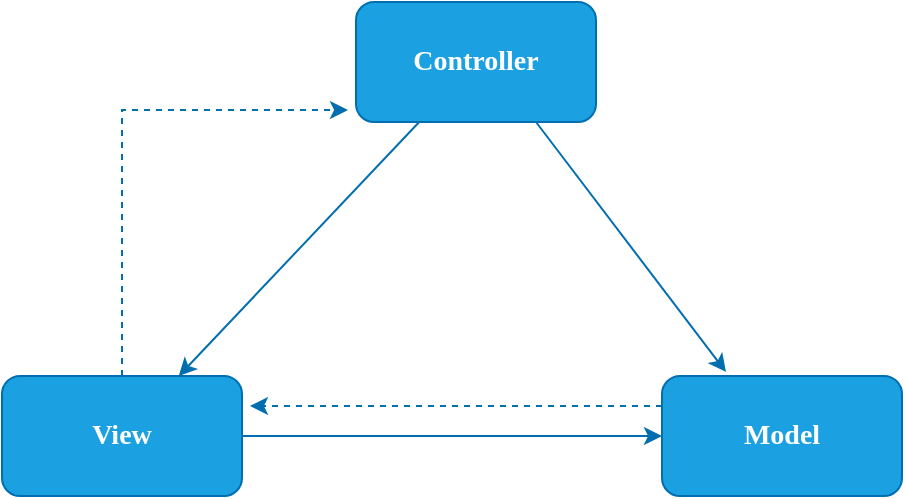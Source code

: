 <mxfile version="13.4.4" type="device"><diagram id="lEL4uRG9aX4dU989qF87" name="Page-1"><mxGraphModel dx="1422" dy="762" grid="0" gridSize="10" guides="1" tooltips="1" connect="1" arrows="1" fold="1" page="1" pageScale="1" pageWidth="827" pageHeight="1169" math="0" shadow="0"><root><mxCell id="0"/><mxCell id="1" parent="0"/><mxCell id="w8n0BtF2j3Cc0QMAuJcq-2" value="" style="rounded=0;orthogonalLoop=1;jettySize=auto;html=1;fontFamily=Times New Roman;fontStyle=1;fillColor=#1ba1e2;strokeColor=#006EAF;" edge="1" parent="1" source="w8n0BtF2j3Cc0QMAuJcq-1" target="2"><mxGeometry relative="1" as="geometry"/></mxCell><mxCell id="w8n0BtF2j3Cc0QMAuJcq-5" style="edgeStyle=none;rounded=0;orthogonalLoop=1;jettySize=auto;html=1;exitX=0.75;exitY=1;exitDx=0;exitDy=0;fontFamily=Times New Roman;fontSize=14;fillColor=#1ba1e2;strokeColor=#006EAF;" edge="1" parent="1" source="w8n0BtF2j3Cc0QMAuJcq-1"><mxGeometry relative="1" as="geometry"><mxPoint x="475" y="238" as="targetPoint"/></mxGeometry></mxCell><mxCell id="w8n0BtF2j3Cc0QMAuJcq-1" value="Controller" style="rounded=1;whiteSpace=wrap;html=1;fillColor=#1ba1e2;strokeColor=#006EAF;fontFamily=Times New Roman;fontStyle=1;fontSize=14;fontColor=#ffffff;" vertex="1" parent="1"><mxGeometry x="290" y="53" width="120" height="60" as="geometry"/></mxCell><mxCell id="w8n0BtF2j3Cc0QMAuJcq-4" value="" style="edgeStyle=orthogonalEdgeStyle;rounded=0;orthogonalLoop=1;jettySize=auto;html=1;fontFamily=Times New Roman;fontStyle=1;fillColor=#1ba1e2;strokeColor=#006EAF;" edge="1" parent="1" source="2" target="w8n0BtF2j3Cc0QMAuJcq-3"><mxGeometry relative="1" as="geometry"/></mxCell><mxCell id="w8n0BtF2j3Cc0QMAuJcq-7" style="edgeStyle=elbowEdgeStyle;rounded=0;orthogonalLoop=1;jettySize=auto;html=1;exitX=0.5;exitY=0;exitDx=0;exitDy=0;dashed=1;fontFamily=Times New Roman;fontSize=14;elbow=vertical;fillColor=#1ba1e2;strokeColor=#006EAF;" edge="1" parent="1" source="2"><mxGeometry relative="1" as="geometry"><mxPoint x="286" y="107" as="targetPoint"/><Array as="points"><mxPoint x="278" y="107"/><mxPoint x="197" y="107"/></Array></mxGeometry></mxCell><mxCell id="2" value="View" style="whiteSpace=wrap;html=1;rounded=1;strokeColor=#006EAF;fillColor=#1ba1e2;fontFamily=Times New Roman;fontStyle=1;fontSize=14;fontColor=#ffffff;" vertex="1" parent="1"><mxGeometry x="113" y="240" width="120" height="60" as="geometry"/></mxCell><mxCell id="w8n0BtF2j3Cc0QMAuJcq-6" style="edgeStyle=none;rounded=0;orthogonalLoop=1;jettySize=auto;html=1;exitX=0;exitY=0.25;exitDx=0;exitDy=0;fontFamily=Times New Roman;fontSize=14;dashed=1;fillColor=#1ba1e2;strokeColor=#006EAF;" edge="1" parent="1" source="w8n0BtF2j3Cc0QMAuJcq-3"><mxGeometry relative="1" as="geometry"><mxPoint x="237" y="255" as="targetPoint"/></mxGeometry></mxCell><mxCell id="w8n0BtF2j3Cc0QMAuJcq-3" value="Model" style="whiteSpace=wrap;html=1;rounded=1;strokeColor=#006EAF;fillColor=#1ba1e2;fontFamily=Times New Roman;fontStyle=1;fontSize=14;fontColor=#ffffff;" vertex="1" parent="1"><mxGeometry x="443" y="240" width="120" height="60" as="geometry"/></mxCell></root></mxGraphModel></diagram></mxfile>